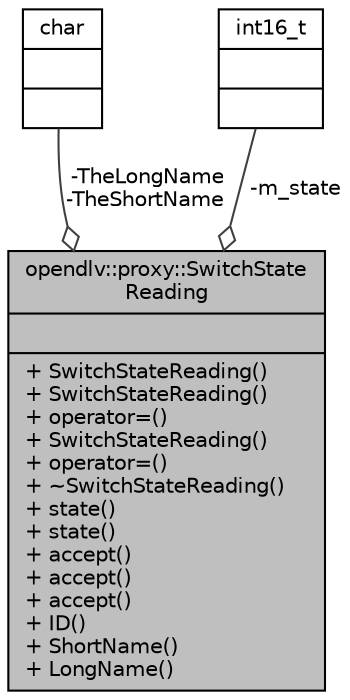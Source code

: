 digraph "opendlv::proxy::SwitchStateReading"
{
 // LATEX_PDF_SIZE
  edge [fontname="Helvetica",fontsize="10",labelfontname="Helvetica",labelfontsize="10"];
  node [fontname="Helvetica",fontsize="10",shape=record];
  Node1 [label="{opendlv::proxy::SwitchState\lReading\n||+ SwitchStateReading()\l+ SwitchStateReading()\l+ operator=()\l+ SwitchStateReading()\l+ operator=()\l+ ~SwitchStateReading()\l+ state()\l+ state()\l+ accept()\l+ accept()\l+ accept()\l+ ID()\l+ ShortName()\l+ LongName()\l}",height=0.2,width=0.4,color="black", fillcolor="grey75", style="filled", fontcolor="black",tooltip=" "];
  Node2 -> Node1 [color="grey25",fontsize="10",style="solid",label=" -TheLongName\n-TheShortName" ,arrowhead="odiamond"];
  Node2 [label="{char\n||}",height=0.2,width=0.4,color="black", fillcolor="white", style="filled",tooltip=" "];
  Node3 -> Node1 [color="grey25",fontsize="10",style="solid",label=" -m_state" ,arrowhead="odiamond"];
  Node3 [label="{int16_t\n||}",height=0.2,width=0.4,color="black", fillcolor="white", style="filled",tooltip=" "];
}
